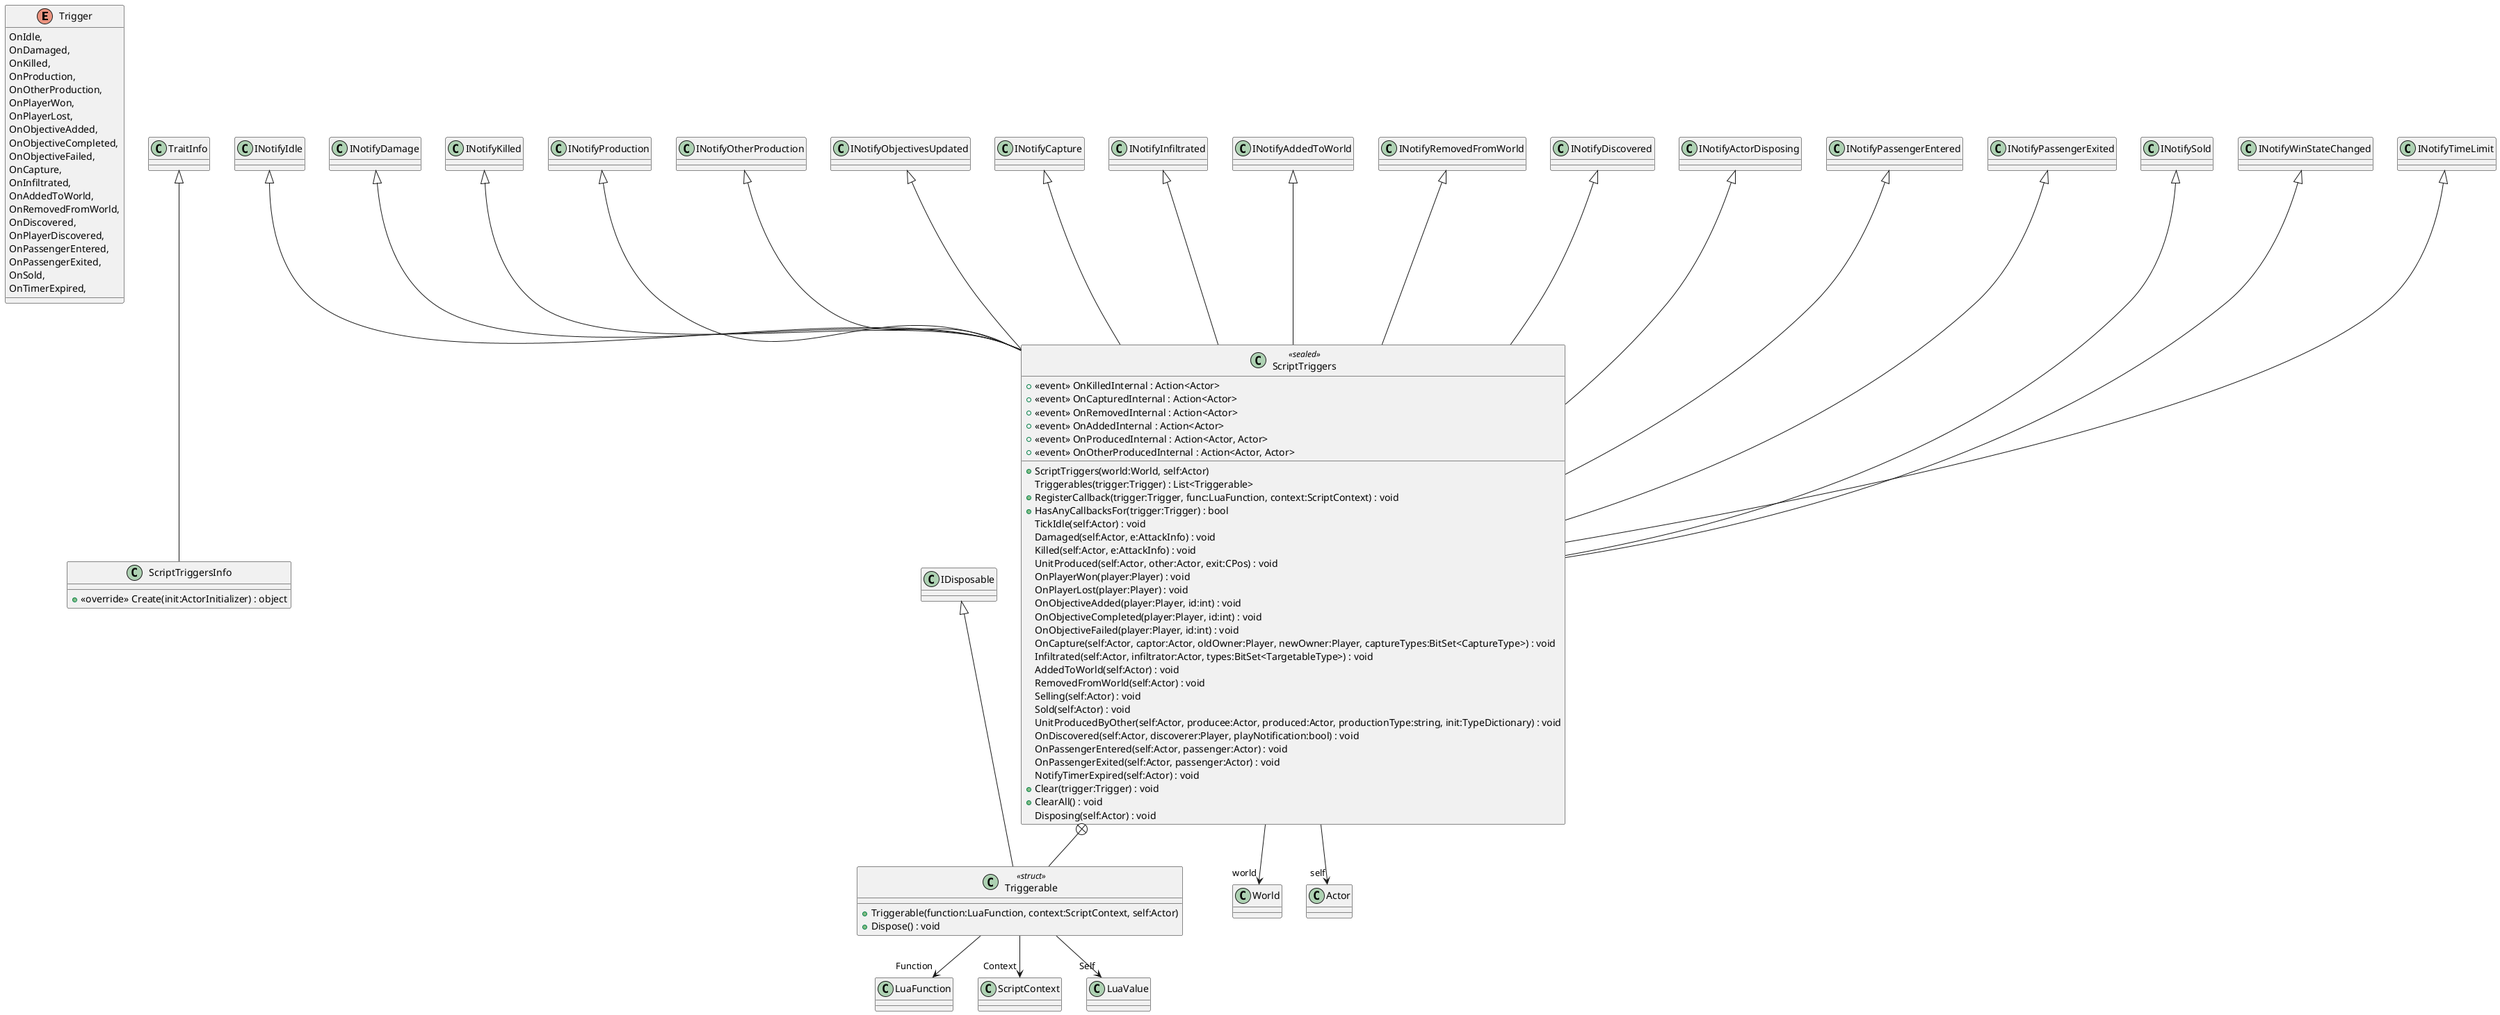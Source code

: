 @startuml
enum Trigger {
    OnIdle,
    OnDamaged,
    OnKilled,
    OnProduction,
    OnOtherProduction,
    OnPlayerWon,
    OnPlayerLost,
    OnObjectiveAdded,
    OnObjectiveCompleted,
    OnObjectiveFailed,
    OnCapture,
    OnInfiltrated,
    OnAddedToWorld,
    OnRemovedFromWorld,
    OnDiscovered,
    OnPlayerDiscovered,
    OnPassengerEntered,
    OnPassengerExited,
    OnSold,
    OnTimerExpired,
}
class ScriptTriggersInfo {
    + <<override>> Create(init:ActorInitializer) : object
}
class ScriptTriggers <<sealed>> {
    +  <<event>> OnKilledInternal : Action<Actor> 
    +  <<event>> OnCapturedInternal : Action<Actor> 
    +  <<event>> OnRemovedInternal : Action<Actor> 
    +  <<event>> OnAddedInternal : Action<Actor> 
    +  <<event>> OnProducedInternal : Action<Actor, Actor> 
    +  <<event>> OnOtherProducedInternal : Action<Actor, Actor> 
    + ScriptTriggers(world:World, self:Actor)
    Triggerables(trigger:Trigger) : List<Triggerable>
    + RegisterCallback(trigger:Trigger, func:LuaFunction, context:ScriptContext) : void
    + HasAnyCallbacksFor(trigger:Trigger) : bool
    TickIdle(self:Actor) : void
    Damaged(self:Actor, e:AttackInfo) : void
    Killed(self:Actor, e:AttackInfo) : void
    UnitProduced(self:Actor, other:Actor, exit:CPos) : void
    OnPlayerWon(player:Player) : void
    OnPlayerLost(player:Player) : void
    OnObjectiveAdded(player:Player, id:int) : void
    OnObjectiveCompleted(player:Player, id:int) : void
    OnObjectiveFailed(player:Player, id:int) : void
    OnCapture(self:Actor, captor:Actor, oldOwner:Player, newOwner:Player, captureTypes:BitSet<CaptureType>) : void
    Infiltrated(self:Actor, infiltrator:Actor, types:BitSet<TargetableType>) : void
    AddedToWorld(self:Actor) : void
    RemovedFromWorld(self:Actor) : void
    Selling(self:Actor) : void
    Sold(self:Actor) : void
    UnitProducedByOther(self:Actor, producee:Actor, produced:Actor, productionType:string, init:TypeDictionary) : void
    OnDiscovered(self:Actor, discoverer:Player, playNotification:bool) : void
    OnPassengerEntered(self:Actor, passenger:Actor) : void
    OnPassengerExited(self:Actor, passenger:Actor) : void
    NotifyTimerExpired(self:Actor) : void
    + Clear(trigger:Trigger) : void
    + ClearAll() : void
    Disposing(self:Actor) : void
}
class Triggerable <<struct>> {
    + Triggerable(function:LuaFunction, context:ScriptContext, self:Actor)
    + Dispose() : void
}
TraitInfo <|-- ScriptTriggersInfo
INotifyIdle <|-- ScriptTriggers
INotifyDamage <|-- ScriptTriggers
INotifyKilled <|-- ScriptTriggers
INotifyProduction <|-- ScriptTriggers
INotifyOtherProduction <|-- ScriptTriggers
INotifyObjectivesUpdated <|-- ScriptTriggers
INotifyCapture <|-- ScriptTriggers
INotifyInfiltrated <|-- ScriptTriggers
INotifyAddedToWorld <|-- ScriptTriggers
INotifyRemovedFromWorld <|-- ScriptTriggers
INotifyDiscovered <|-- ScriptTriggers
INotifyActorDisposing <|-- ScriptTriggers
INotifyPassengerEntered <|-- ScriptTriggers
INotifyPassengerExited <|-- ScriptTriggers
INotifySold <|-- ScriptTriggers
INotifyWinStateChanged <|-- ScriptTriggers
INotifyTimeLimit <|-- ScriptTriggers
ScriptTriggers --> "world" World
ScriptTriggers --> "self" Actor
ScriptTriggers +-- Triggerable
IDisposable <|-- Triggerable
Triggerable --> "Function" LuaFunction
Triggerable --> "Context" ScriptContext
Triggerable --> "Self" LuaValue
@enduml
